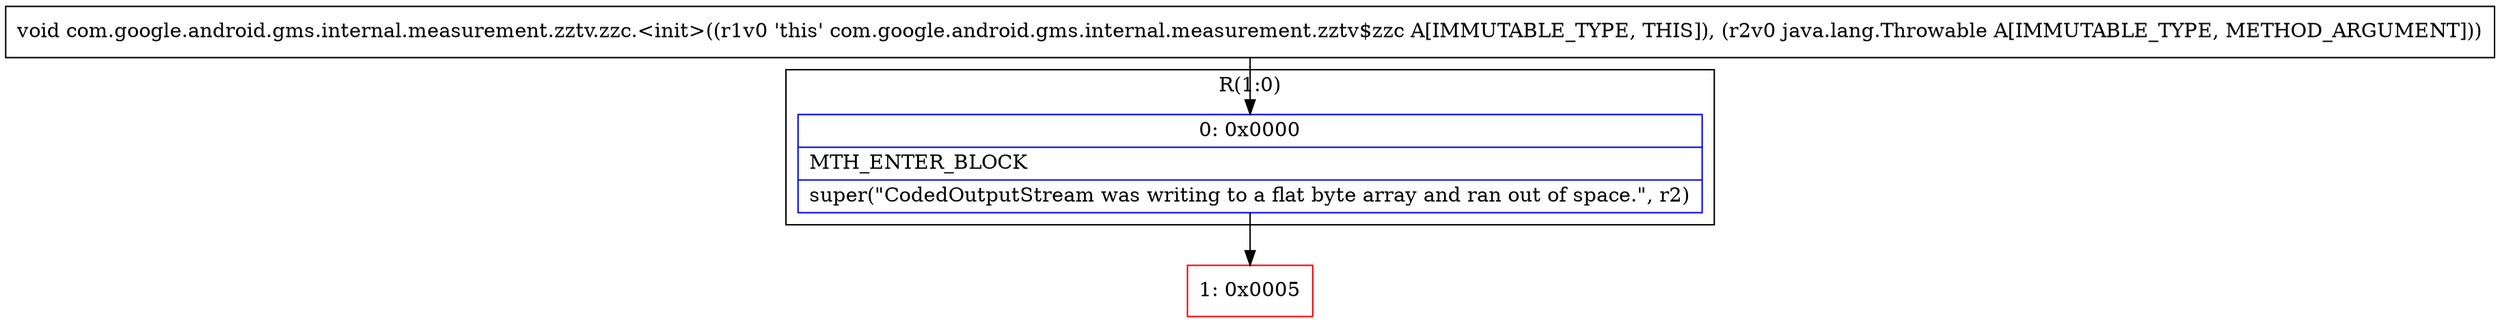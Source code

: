 digraph "CFG forcom.google.android.gms.internal.measurement.zztv.zzc.\<init\>(Ljava\/lang\/Throwable;)V" {
subgraph cluster_Region_797286040 {
label = "R(1:0)";
node [shape=record,color=blue];
Node_0 [shape=record,label="{0\:\ 0x0000|MTH_ENTER_BLOCK\l|super(\"CodedOutputStream was writing to a flat byte array and ran out of space.\", r2)\l}"];
}
Node_1 [shape=record,color=red,label="{1\:\ 0x0005}"];
MethodNode[shape=record,label="{void com.google.android.gms.internal.measurement.zztv.zzc.\<init\>((r1v0 'this' com.google.android.gms.internal.measurement.zztv$zzc A[IMMUTABLE_TYPE, THIS]), (r2v0 java.lang.Throwable A[IMMUTABLE_TYPE, METHOD_ARGUMENT])) }"];
MethodNode -> Node_0;
Node_0 -> Node_1;
}

